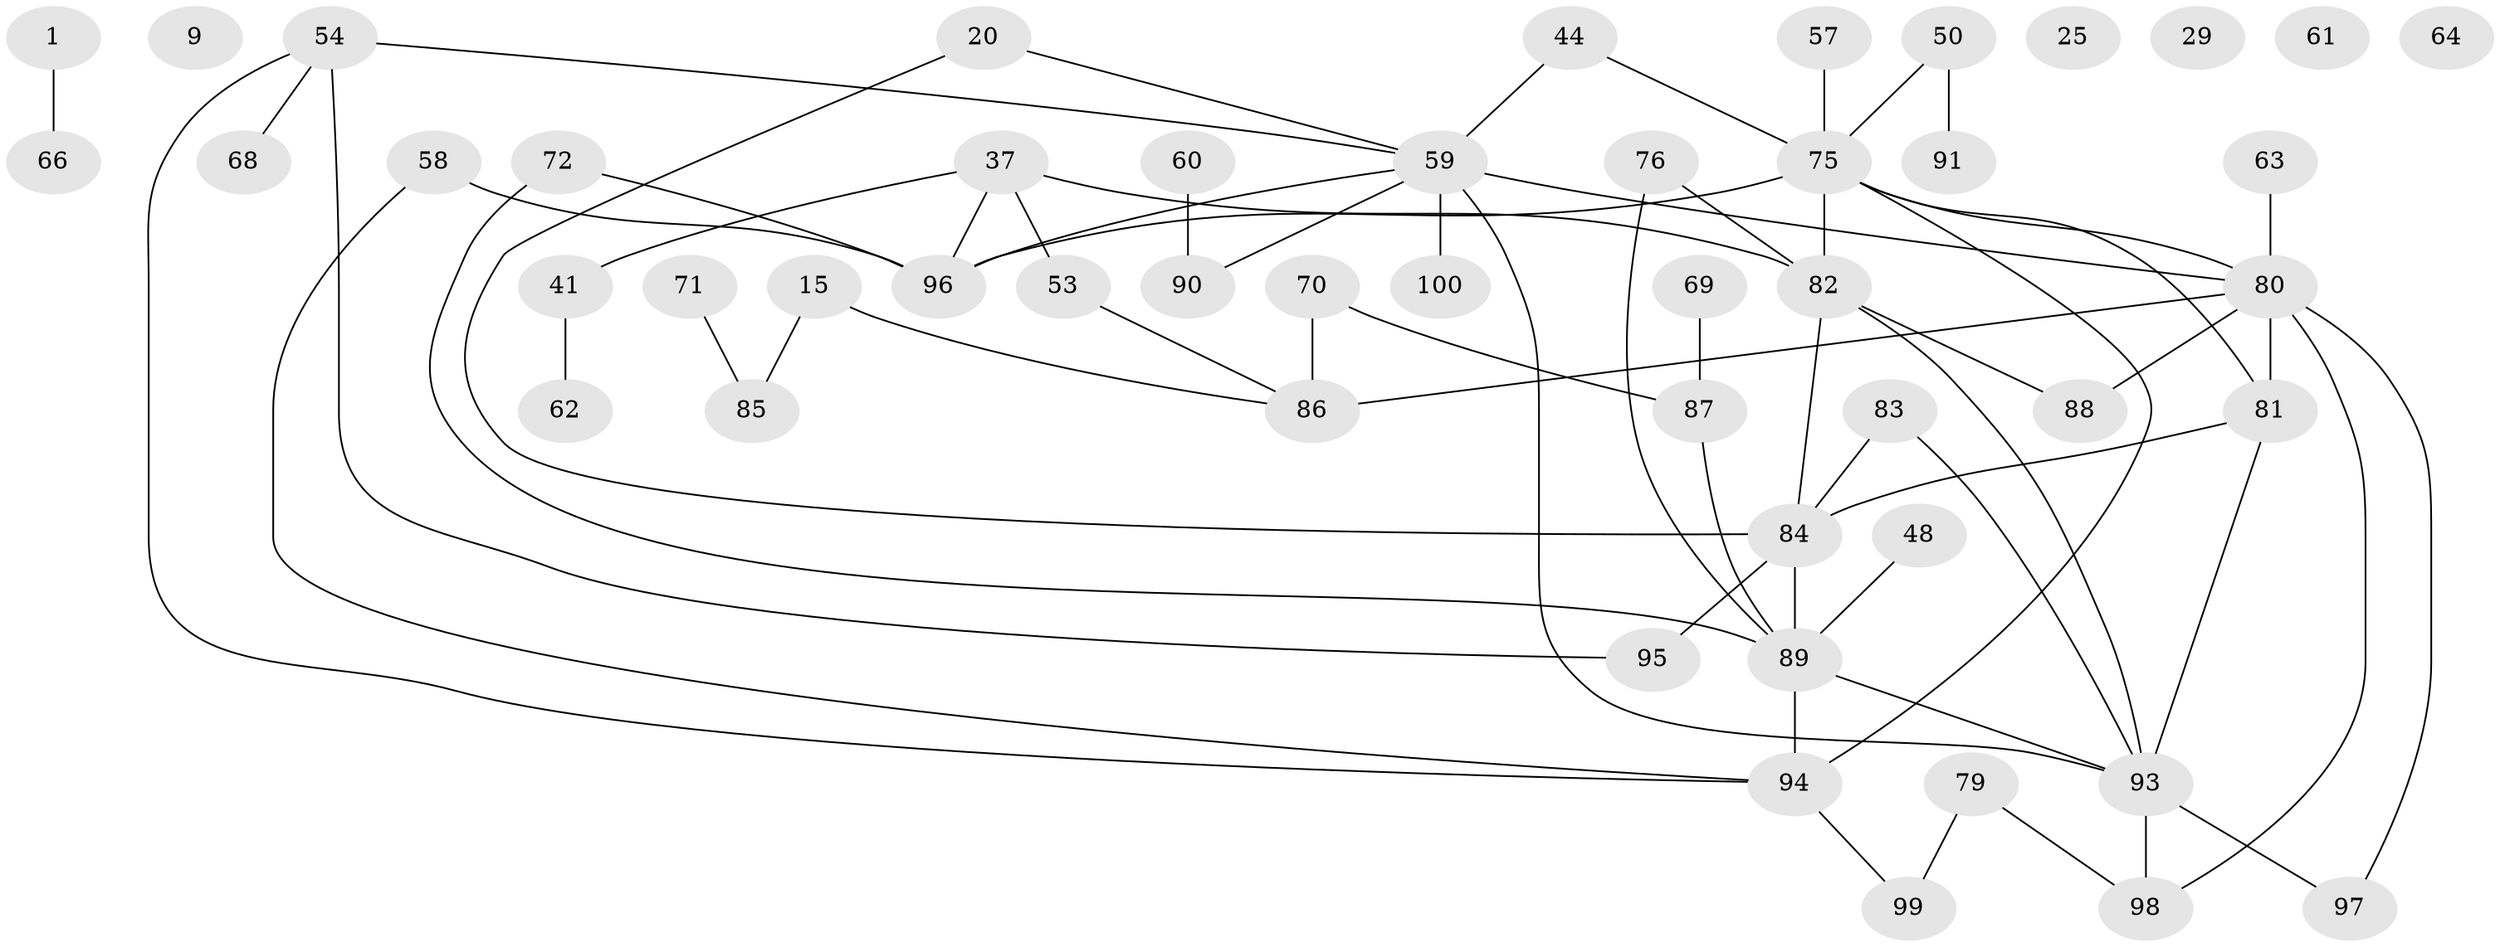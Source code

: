 // original degree distribution, {1: 0.19, 2: 0.33, 5: 0.06, 4: 0.1, 0: 0.05, 3: 0.23, 6: 0.03, 8: 0.01}
// Generated by graph-tools (version 1.1) at 2025/40/03/09/25 04:40:52]
// undirected, 50 vertices, 65 edges
graph export_dot {
graph [start="1"]
  node [color=gray90,style=filled];
  1;
  9;
  15;
  20;
  25;
  29;
  37;
  41 [super="+22"];
  44;
  48;
  50;
  53;
  54;
  57;
  58;
  59 [super="+16+26+46"];
  60;
  61;
  62;
  63;
  64;
  66;
  68;
  69;
  70 [super="+35"];
  71;
  72;
  75 [super="+13+55+73"];
  76;
  79;
  80 [super="+17+74+65"];
  81 [super="+67+77"];
  82 [super="+2+4+56+19+32"];
  83 [super="+42"];
  84 [super="+5+11"];
  85 [super="+6"];
  86 [super="+78"];
  87;
  88;
  89 [super="+23"];
  90;
  91;
  93 [super="+92"];
  94 [super="+47"];
  95;
  96 [super="+3"];
  97;
  98 [super="+38"];
  99;
  100;
  1 -- 66;
  15 -- 85;
  15 -- 86;
  20 -- 84;
  20 -- 59;
  37 -- 53;
  37 -- 96;
  37 -- 41;
  37 -- 82;
  41 -- 62;
  44 -- 75;
  44 -- 59;
  48 -- 89;
  50 -- 91;
  50 -- 75;
  53 -- 86;
  54 -- 59;
  54 -- 68;
  54 -- 95;
  54 -- 94;
  57 -- 75;
  58 -- 96;
  58 -- 94;
  59 -- 100;
  59 -- 96;
  59 -- 90;
  59 -- 93 [weight=2];
  59 -- 80;
  60 -- 90;
  63 -- 80;
  69 -- 87;
  70 -- 86;
  70 -- 87;
  71 -- 85;
  72 -- 96;
  72 -- 89;
  75 -- 80;
  75 -- 82 [weight=3];
  75 -- 96;
  75 -- 94;
  75 -- 81;
  76 -- 89;
  76 -- 82;
  79 -- 99;
  79 -- 98;
  80 -- 81 [weight=3];
  80 -- 97;
  80 -- 98;
  80 -- 88;
  80 -- 86 [weight=2];
  81 -- 93 [weight=3];
  81 -- 84;
  82 -- 93;
  82 -- 84 [weight=2];
  82 -- 88;
  83 -- 93;
  83 -- 84;
  84 -- 89 [weight=2];
  84 -- 95;
  87 -- 89;
  89 -- 94;
  89 -- 93;
  93 -- 97;
  93 -- 98;
  94 -- 99;
}
